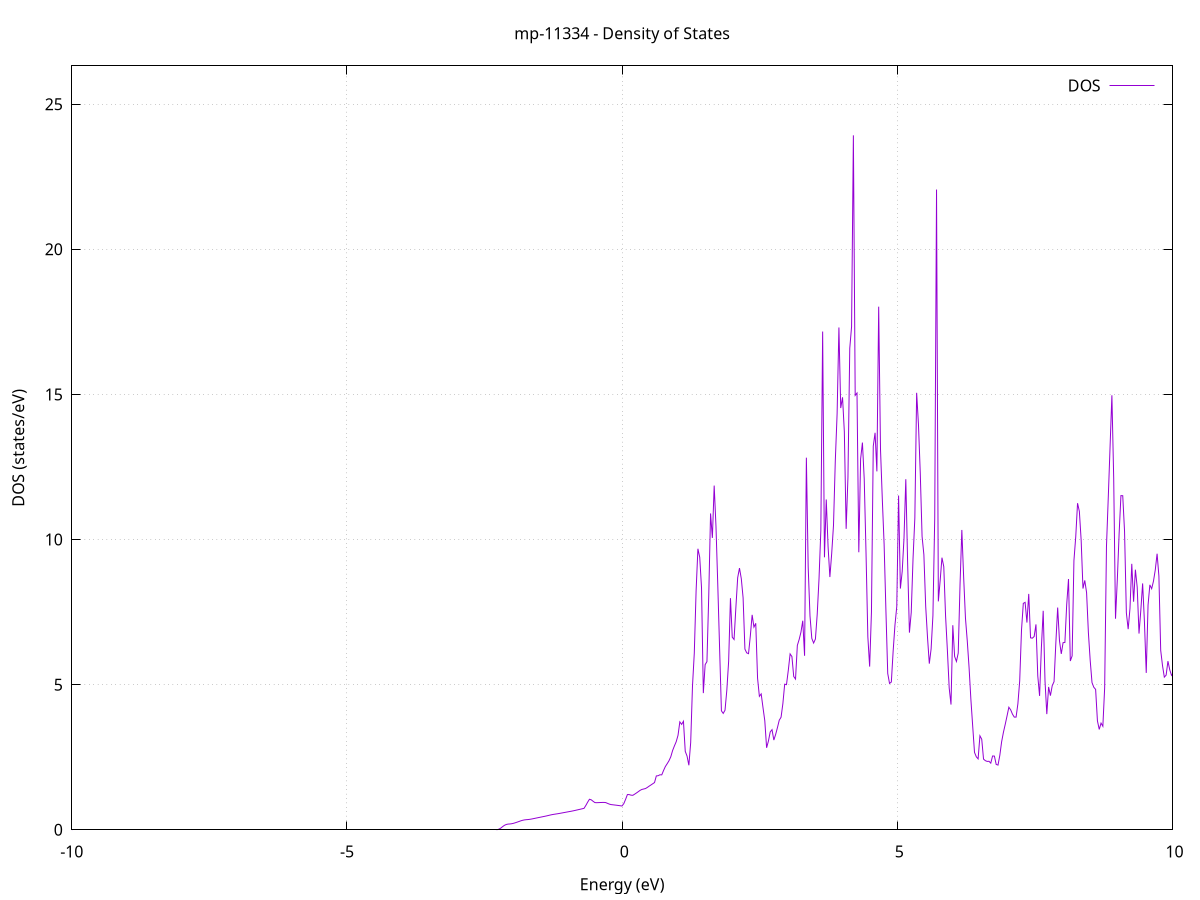 set title 'mp-11334 - Density of States'
set xlabel 'Energy (eV)'
set ylabel 'DOS (states/eV)'
set grid
set xrange [-10:10]
set yrange [0:26.321]
set xzeroaxis lt -1
set terminal png size 800,600
set output 'mp-11334_dos_gnuplot.png'
plot '-' using 1:2 with lines title 'DOS'
-35.117400 0.000000
-35.084600 0.000000
-35.051700 0.000000
-35.018900 0.000000
-34.986000 0.000000
-34.953200 0.000000
-34.920300 0.000000
-34.887500 0.000000
-34.854600 0.000000
-34.821800 0.000000
-34.788900 0.000000
-34.756100 0.000000
-34.723200 0.000000
-34.690400 0.000000
-34.657500 0.000000
-34.624700 0.000000
-34.591800 0.000000
-34.559000 0.000000
-34.526200 0.000000
-34.493300 0.000000
-34.460500 0.000000
-34.427600 0.000000
-34.394800 0.000000
-34.361900 0.000000
-34.329100 0.000000
-34.296200 0.000000
-34.263400 0.000000
-34.230500 0.000000
-34.197700 0.000000
-34.164800 0.000000
-34.132000 0.000000
-34.099100 0.000000
-34.066300 0.000000
-34.033400 0.000000
-34.000600 0.000000
-33.967700 0.000000
-33.934900 0.000000
-33.902000 0.000000
-33.869200 0.000000
-33.836300 0.000000
-33.803500 0.000000
-33.770700 0.000000
-33.737800 0.000000
-33.705000 0.000000
-33.672100 0.000000
-33.639300 0.000000
-33.606400 0.000000
-33.573600 0.000000
-33.540700 0.000000
-33.507900 0.000000
-33.475000 0.000000
-33.442200 0.000000
-33.409300 0.000000
-33.376500 0.000000
-33.343600 0.000000
-33.310800 0.000000
-33.277900 0.000000
-33.245100 0.000000
-33.212200 0.000000
-33.179400 0.000000
-33.146500 0.000000
-33.113700 0.000000
-33.080800 0.000000
-33.048000 0.000000
-33.015100 0.000000
-32.982300 0.000000
-32.949500 0.000000
-32.916600 0.000000
-32.883800 0.000000
-32.850900 0.000000
-32.818100 0.000000
-32.785200 0.000000
-32.752400 0.000000
-32.719500 0.000000
-32.686700 0.000000
-32.653800 0.000000
-32.621000 0.000000
-32.588100 0.000000
-32.555300 0.000000
-32.522400 0.000000
-32.489600 0.000000
-32.456700 0.000000
-32.423900 0.000000
-32.391000 0.000000
-32.358200 0.000000
-32.325300 0.000000
-32.292500 0.000000
-32.259600 0.000000
-32.226800 0.000000
-32.194000 0.000000
-32.161100 0.000000
-32.128300 0.988600
-32.095400 27.960000
-32.062600 22.771400
-32.029700 13.145800
-31.996900 8.906300
-31.964000 8.669000
-31.931200 8.604200
-31.898300 6.334000
-31.865500 6.884900
-31.832600 6.093400
-31.799800 6.168900
-31.766900 8.538000
-31.734100 6.779500
-31.701200 6.915300
-31.668400 13.780200
-31.635500 34.387200
-31.602700 27.023700
-31.569800 28.958200
-31.537000 48.066900
-31.504100 32.496400
-31.471300 47.710400
-31.438400 32.289800
-31.405600 19.684800
-31.372800 36.700000
-31.339900 19.006300
-31.307100 34.430000
-31.274200 24.071400
-31.241400 8.131200
-31.208500 34.260700
-31.175700 56.056600
-31.142800 66.559200
-31.110000 63.268700
-31.077100 154.878400
-31.044300 12.040800
-31.011400 9.840100
-30.978600 9.410600
-30.945700 11.533400
-30.912900 26.258800
-30.880000 31.597900
-30.847200 43.680900
-30.814300 48.342400
-30.781500 64.088300
-30.748600 87.668000
-30.715800 61.389800
-30.682900 8.499900
-30.650100 8.398600
-30.617200 8.318500
-30.584400 9.165100
-30.551600 9.549900
-30.518700 8.683700
-30.485900 8.812300
-30.453000 8.956900
-30.420200 23.557600
-30.387300 22.570300
-30.354500 0.000000
-30.321600 0.000000
-30.288800 0.000000
-30.255900 0.000000
-30.223100 0.000000
-30.190200 0.000000
-30.157400 0.000000
-30.124500 0.000000
-30.091700 0.000000
-30.058800 0.000000
-30.026000 0.000000
-29.993100 0.000000
-29.960300 0.000000
-29.927400 0.000000
-29.894600 0.000000
-29.861700 0.000000
-29.828900 0.000000
-29.796100 0.000000
-29.763200 0.000000
-29.730400 0.000000
-29.697500 0.000000
-29.664700 0.000000
-29.631800 0.000000
-29.599000 0.000000
-29.566100 0.000000
-29.533300 0.000000
-29.500400 0.000000
-29.467600 0.000000
-29.434700 0.000000
-29.401900 0.000000
-29.369000 0.000000
-29.336200 0.000000
-29.303300 0.000000
-29.270500 0.000000
-29.237600 0.000000
-29.204800 0.000000
-29.171900 0.000000
-29.139100 0.000000
-29.106200 0.000000
-29.073400 0.000000
-29.040500 0.000000
-29.007700 0.000000
-28.974900 0.000000
-28.942000 0.000000
-28.909200 0.000000
-28.876300 0.000000
-28.843500 0.000000
-28.810600 0.000000
-28.777800 0.000000
-28.744900 0.000000
-28.712100 0.000000
-28.679200 0.000000
-28.646400 0.000000
-28.613500 0.000000
-28.580700 0.000000
-28.547800 0.000000
-28.515000 0.000000
-28.482100 0.000000
-28.449300 0.000000
-28.416400 0.000000
-28.383600 0.000000
-28.350700 0.000000
-28.317900 0.000000
-28.285000 0.000000
-28.252200 0.000000
-28.219300 0.000000
-28.186500 0.000000
-28.153700 0.000000
-28.120800 0.000000
-28.088000 0.000000
-28.055100 0.000000
-28.022300 0.000000
-27.989400 0.000000
-27.956600 0.000000
-27.923700 0.000000
-27.890900 0.000000
-27.858000 0.000000
-27.825200 0.000000
-27.792300 0.000000
-27.759500 0.000000
-27.726600 0.000000
-27.693800 0.000000
-27.660900 0.000000
-27.628100 0.000000
-27.595200 0.000000
-27.562400 0.000000
-27.529500 0.000000
-27.496700 0.000000
-27.463800 0.000000
-27.431000 0.000000
-27.398200 0.000000
-27.365300 0.000000
-27.332500 0.000000
-27.299600 0.000000
-27.266800 0.000000
-27.233900 0.000000
-27.201100 0.000000
-27.168200 0.000000
-27.135400 0.000000
-27.102500 0.000000
-27.069700 0.000000
-27.036800 0.000000
-27.004000 0.000000
-26.971100 0.000000
-26.938300 0.000000
-26.905400 0.000000
-26.872600 0.000000
-26.839700 0.000000
-26.806900 0.000000
-26.774000 0.000000
-26.741200 0.000000
-26.708300 0.000000
-26.675500 0.000000
-26.642600 0.000000
-26.609800 0.000000
-26.577000 0.000000
-26.544100 0.000000
-26.511300 0.000000
-26.478400 0.000000
-26.445600 0.000000
-26.412700 0.000000
-26.379900 0.000000
-26.347000 0.000000
-26.314200 0.000000
-26.281300 0.000000
-26.248500 0.000000
-26.215600 0.000000
-26.182800 0.000000
-26.149900 0.000000
-26.117100 0.000000
-26.084200 0.000000
-26.051400 0.000000
-26.018500 0.000000
-25.985700 0.000000
-25.952800 0.000000
-25.920000 0.000000
-25.887100 0.000000
-25.854300 0.000000
-25.821400 0.000000
-25.788600 0.000000
-25.755800 0.000000
-25.722900 0.000000
-25.690100 0.000000
-25.657200 0.000000
-25.624400 0.000000
-25.591500 0.000000
-25.558700 0.000000
-25.525800 0.000000
-25.493000 0.000000
-25.460100 0.000000
-25.427300 0.000000
-25.394400 0.000000
-25.361600 0.000000
-25.328700 0.000000
-25.295900 0.000000
-25.263000 0.000000
-25.230200 0.000000
-25.197300 0.000000
-25.164500 0.000000
-25.131600 0.000000
-25.098800 0.000000
-25.065900 0.000000
-25.033100 0.000000
-25.000300 0.000000
-24.967400 0.000000
-24.934600 0.000000
-24.901700 0.000000
-24.868900 0.000000
-24.836000 0.000000
-24.803200 0.000000
-24.770300 0.000000
-24.737500 0.000000
-24.704600 0.000000
-24.671800 0.000000
-24.638900 0.000000
-24.606100 0.000000
-24.573200 0.000000
-24.540400 0.000000
-24.507500 0.000000
-24.474700 0.000000
-24.441800 0.000000
-24.409000 0.000000
-24.376100 0.000000
-24.343300 0.000000
-24.310400 0.000000
-24.277600 0.000000
-24.244700 0.000000
-24.211900 0.000000
-24.179100 0.000000
-24.146200 0.000000
-24.113400 0.000000
-24.080500 0.000000
-24.047700 0.000000
-24.014800 0.000000
-23.982000 0.000000
-23.949100 0.000000
-23.916300 0.000000
-23.883400 0.000000
-23.850600 0.000000
-23.817700 0.000000
-23.784900 0.000000
-23.752000 0.000000
-23.719200 0.000000
-23.686300 0.000000
-23.653500 0.000000
-23.620600 0.000000
-23.587800 0.000000
-23.554900 0.000000
-23.522100 0.000000
-23.489200 0.000000
-23.456400 0.000000
-23.423600 0.000000
-23.390700 0.000000
-23.357900 0.000000
-23.325000 0.000000
-23.292200 0.000000
-23.259300 0.000000
-23.226500 0.000000
-23.193600 0.000000
-23.160800 0.000000
-23.127900 0.000000
-23.095100 0.000000
-23.062200 0.000000
-23.029400 0.000000
-22.996500 0.000000
-22.963700 0.000000
-22.930800 0.000000
-22.898000 0.000000
-22.865100 0.000000
-22.832300 0.000000
-22.799400 0.000000
-22.766600 0.000000
-22.733700 0.000000
-22.700900 0.000000
-22.668000 0.000000
-22.635200 0.000000
-22.602400 0.000000
-22.569500 0.000000
-22.536700 0.000000
-22.503800 0.000000
-22.471000 0.000000
-22.438100 0.000000
-22.405300 0.000000
-22.372400 0.000000
-22.339600 0.000000
-22.306700 0.000000
-22.273900 0.000000
-22.241000 0.000000
-22.208200 0.000000
-22.175300 0.000000
-22.142500 0.000000
-22.109600 0.000000
-22.076800 0.000000
-22.043900 0.000000
-22.011100 0.000000
-21.978200 0.000000
-21.945400 0.000000
-21.912500 0.000000
-21.879700 0.000000
-21.846800 0.000000
-21.814000 0.000000
-21.781200 0.000000
-21.748300 0.000000
-21.715500 0.000000
-21.682600 0.000000
-21.649800 0.000000
-21.616900 0.000000
-21.584100 0.000000
-21.551200 0.000000
-21.518400 0.000000
-21.485500 0.000000
-21.452700 0.000000
-21.419800 0.000000
-21.387000 0.000000
-21.354100 0.000000
-21.321300 0.000000
-21.288400 0.000000
-21.255600 0.000000
-21.222700 0.000000
-21.189900 0.000000
-21.157000 0.000000
-21.124200 0.000000
-21.091300 0.000000
-21.058500 0.000000
-21.025700 0.000000
-20.992800 0.000000
-20.960000 0.000000
-20.927100 0.000000
-20.894300 0.000000
-20.861400 0.000000
-20.828600 0.000000
-20.795700 0.000000
-20.762900 0.000000
-20.730000 0.000000
-20.697200 0.000000
-20.664300 0.000000
-20.631500 0.000000
-20.598600 0.000000
-20.565800 0.000000
-20.532900 0.000000
-20.500100 0.000000
-20.467200 0.000000
-20.434400 0.000000
-20.401500 0.000000
-20.368700 0.000000
-20.335800 0.000000
-20.303000 0.000000
-20.270100 0.000000
-20.237300 0.000000
-20.204500 0.000000
-20.171600 0.000000
-20.138800 0.000000
-20.105900 0.000000
-20.073100 0.000000
-20.040200 0.000000
-20.007400 0.000000
-19.974500 0.000000
-19.941700 0.000000
-19.908800 0.000000
-19.876000 0.000000
-19.843100 0.000000
-19.810300 0.000000
-19.777400 0.000000
-19.744600 0.000000
-19.711700 0.000000
-19.678900 0.000000
-19.646000 0.000000
-19.613200 0.000000
-19.580300 0.000000
-19.547500 0.000000
-19.514600 0.000000
-19.481800 0.000000
-19.448900 0.000000
-19.416100 0.000000
-19.383300 0.000000
-19.350400 0.000000
-19.317600 0.000000
-19.284700 0.000000
-19.251900 0.000000
-19.219000 0.000000
-19.186200 0.000000
-19.153300 0.000000
-19.120500 0.000000
-19.087600 0.000000
-19.054800 0.000000
-19.021900 0.000000
-18.989100 0.000000
-18.956200 0.000000
-18.923400 0.000000
-18.890500 0.000000
-18.857700 0.000000
-18.824800 0.000000
-18.792000 0.000000
-18.759100 0.000000
-18.726300 0.000000
-18.693400 0.000000
-18.660600 0.000000
-18.627800 0.000000
-18.594900 0.000000
-18.562100 0.000000
-18.529200 0.000000
-18.496400 0.000000
-18.463500 0.000000
-18.430700 0.000000
-18.397800 0.000000
-18.365000 0.000000
-18.332100 0.000000
-18.299300 0.000000
-18.266400 0.000000
-18.233600 0.000000
-18.200700 0.000000
-18.167900 0.000000
-18.135000 0.000000
-18.102200 0.000000
-18.069300 0.000000
-18.036500 0.000000
-18.003600 0.000000
-17.970800 0.000000
-17.937900 0.000000
-17.905100 0.000000
-17.872200 0.000000
-17.839400 0.000000
-17.806600 0.000000
-17.773700 0.000000
-17.740900 0.000000
-17.708000 0.000000
-17.675200 0.000000
-17.642300 0.000000
-17.609500 0.000000
-17.576600 0.000000
-17.543800 0.000000
-17.510900 0.000000
-17.478100 0.000000
-17.445200 0.000000
-17.412400 0.000000
-17.379500 0.000000
-17.346700 0.000000
-17.313800 0.000000
-17.281000 0.000000
-17.248100 0.000000
-17.215300 0.000000
-17.182400 0.000000
-17.149600 0.000000
-17.116700 0.000000
-17.083900 0.000000
-17.051000 0.000000
-17.018200 0.000000
-16.985400 0.000000
-16.952500 0.000000
-16.919700 0.000000
-16.886800 0.000000
-16.854000 0.000000
-16.821100 0.000000
-16.788300 0.000000
-16.755400 0.000000
-16.722600 0.000000
-16.689700 0.000000
-16.656900 0.000000
-16.624000 0.000000
-16.591200 0.000000
-16.558300 0.000000
-16.525500 0.000000
-16.492600 0.000000
-16.459800 0.000000
-16.426900 0.000000
-16.394100 0.000000
-16.361200 0.000000
-16.328400 0.000000
-16.295500 0.000000
-16.262700 0.000000
-16.229900 0.000000
-16.197000 0.000000
-16.164200 0.000000
-16.131300 0.000000
-16.098500 0.000000
-16.065600 0.000000
-16.032800 0.000000
-15.999900 0.000000
-15.967100 0.000000
-15.934200 0.000000
-15.901400 0.000000
-15.868500 0.000000
-15.835700 0.000000
-15.802800 0.000000
-15.770000 0.000000
-15.737100 0.000000
-15.704300 0.000000
-15.671400 0.000000
-15.638600 0.000000
-15.605700 0.000000
-15.572900 0.000000
-15.540000 0.000000
-15.507200 0.000000
-15.474300 0.000000
-15.441500 0.000000
-15.408700 0.000000
-15.375800 0.000000
-15.343000 0.000000
-15.310100 0.000000
-15.277300 0.000000
-15.244400 0.000000
-15.211600 0.000000
-15.178700 0.000000
-15.145900 0.000000
-15.113000 0.000000
-15.080200 0.000000
-15.047300 0.000000
-15.014500 0.000000
-14.981600 0.000000
-14.948800 0.000000
-14.915900 0.000000
-14.883100 0.000000
-14.850200 0.000000
-14.817400 0.000000
-14.784500 0.000000
-14.751700 0.000000
-14.718800 0.000000
-14.686000 0.000000
-14.653200 0.000000
-14.620300 0.000000
-14.587500 0.000000
-14.554600 0.000000
-14.521800 0.000000
-14.488900 0.000000
-14.456100 0.000000
-14.423200 0.000000
-14.390400 0.000000
-14.357500 0.000000
-14.324700 0.000000
-14.291800 0.000000
-14.259000 0.000000
-14.226100 0.000000
-14.193300 0.000000
-14.160400 0.000000
-14.127600 0.000000
-14.094700 0.000000
-14.061900 0.000000
-14.029000 0.000000
-13.996200 0.000000
-13.963300 0.000000
-13.930500 0.000000
-13.897600 0.000000
-13.864800 0.000000
-13.832000 0.000000
-13.799100 0.000000
-13.766300 0.000000
-13.733400 0.000000
-13.700600 0.000000
-13.667700 0.000000
-13.634900 0.000000
-13.602000 0.000000
-13.569200 0.000000
-13.536300 0.000000
-13.503500 0.000000
-13.470600 0.000000
-13.437800 0.000000
-13.404900 0.000000
-13.372100 0.000000
-13.339200 0.000000
-13.306400 0.000000
-13.273500 0.000000
-13.240700 0.000000
-13.207800 0.000000
-13.175000 0.000000
-13.142100 0.000000
-13.109300 0.000000
-13.076400 0.000000
-13.043600 0.000000
-13.010800 0.000000
-12.977900 0.000000
-12.945100 0.000000
-12.912200 0.000000
-12.879400 0.000000
-12.846500 0.000000
-12.813700 0.000000
-12.780800 0.000000
-12.748000 0.000000
-12.715100 0.000000
-12.682300 0.000000
-12.649400 0.000000
-12.616600 0.000000
-12.583700 0.000000
-12.550900 0.000000
-12.518000 0.000000
-12.485200 0.000000
-12.452300 0.000000
-12.419500 0.000000
-12.386600 0.000000
-12.353800 0.000000
-12.320900 0.000000
-12.288100 0.000000
-12.255300 0.000000
-12.222400 0.000000
-12.189600 0.000000
-12.156700 0.000000
-12.123900 0.000000
-12.091000 0.000000
-12.058200 0.000000
-12.025300 0.000000
-11.992500 0.000000
-11.959600 0.000000
-11.926800 0.000000
-11.893900 0.000000
-11.861100 0.000000
-11.828200 0.000000
-11.795400 0.000000
-11.762500 0.000000
-11.729700 0.000000
-11.696800 0.000000
-11.664000 0.000000
-11.631100 0.000000
-11.598300 0.000000
-11.565400 0.000000
-11.532600 0.000000
-11.499700 0.000000
-11.466900 0.000000
-11.434100 0.000000
-11.401200 0.000000
-11.368400 0.000000
-11.335500 0.000000
-11.302700 0.000000
-11.269800 0.000000
-11.237000 0.000000
-11.204100 0.000000
-11.171300 0.000000
-11.138400 0.000000
-11.105600 0.000000
-11.072700 0.000000
-11.039900 0.000000
-11.007000 0.000000
-10.974200 0.000000
-10.941300 0.000000
-10.908500 0.000000
-10.875600 0.000000
-10.842800 0.000000
-10.809900 0.000000
-10.777100 0.000000
-10.744200 0.000000
-10.711400 0.000000
-10.678500 0.000000
-10.645700 0.000000
-10.612900 0.000000
-10.580000 0.000000
-10.547200 0.000000
-10.514300 0.000000
-10.481500 0.000000
-10.448600 0.000000
-10.415800 0.000000
-10.382900 0.000000
-10.350100 0.000000
-10.317200 0.000000
-10.284400 0.000000
-10.251500 0.000000
-10.218700 0.000000
-10.185800 0.000000
-10.153000 0.000000
-10.120100 0.000000
-10.087300 0.000000
-10.054400 0.000000
-10.021600 0.000000
-9.988700 0.000000
-9.955900 0.000000
-9.923000 0.000000
-9.890200 0.000000
-9.857400 0.000000
-9.824500 0.000000
-9.791700 0.000000
-9.758800 0.000000
-9.726000 0.000000
-9.693100 0.000000
-9.660300 0.000000
-9.627400 0.000000
-9.594600 0.000000
-9.561700 0.000000
-9.528900 0.000000
-9.496000 0.000000
-9.463200 0.000000
-9.430300 0.000000
-9.397500 0.000000
-9.364600 0.000000
-9.331800 0.000000
-9.298900 0.000000
-9.266100 0.000000
-9.233200 0.000000
-9.200400 0.000000
-9.167500 0.000000
-9.134700 0.000000
-9.101800 0.000000
-9.069000 0.000000
-9.036200 0.000000
-9.003300 0.000000
-8.970500 0.000000
-8.937600 0.000000
-8.904800 0.000000
-8.871900 0.000000
-8.839100 0.000000
-8.806200 0.000000
-8.773400 0.000000
-8.740500 0.000000
-8.707700 0.000000
-8.674800 0.000000
-8.642000 0.000000
-8.609100 0.000000
-8.576300 0.000000
-8.543400 0.000000
-8.510600 0.000000
-8.477700 0.000000
-8.444900 0.000000
-8.412000 0.000000
-8.379200 0.000000
-8.346300 0.000000
-8.313500 0.000000
-8.280700 0.000000
-8.247800 0.000000
-8.215000 0.000000
-8.182100 0.000000
-8.149300 0.000000
-8.116400 0.000000
-8.083600 0.000000
-8.050700 0.000000
-8.017900 0.000000
-7.985000 0.000000
-7.952200 0.000000
-7.919300 0.000000
-7.886500 0.000000
-7.853600 0.000000
-7.820800 0.000000
-7.787900 0.000000
-7.755100 0.000000
-7.722200 0.000000
-7.689400 0.000000
-7.656500 0.000000
-7.623700 0.000000
-7.590800 0.000000
-7.558000 0.000000
-7.525100 0.000000
-7.492300 0.000000
-7.459500 0.000000
-7.426600 0.000000
-7.393800 0.000000
-7.360900 0.000000
-7.328100 0.000000
-7.295200 0.000000
-7.262400 0.000000
-7.229500 0.000000
-7.196700 0.000000
-7.163800 0.000000
-7.131000 0.000000
-7.098100 0.000000
-7.065300 0.000000
-7.032400 0.000000
-6.999600 0.000000
-6.966700 0.000000
-6.933900 0.000000
-6.901000 0.000000
-6.868200 0.000000
-6.835300 0.000000
-6.802500 0.000000
-6.769600 0.000000
-6.736800 0.000000
-6.703900 0.000000
-6.671100 0.000000
-6.638300 0.000000
-6.605400 0.000000
-6.572600 0.000000
-6.539700 0.000000
-6.506900 0.000000
-6.474000 0.000000
-6.441200 0.000000
-6.408300 0.000000
-6.375500 0.000000
-6.342600 0.000000
-6.309800 0.000000
-6.276900 0.000000
-6.244100 0.000000
-6.211200 0.000000
-6.178400 0.000000
-6.145500 0.000000
-6.112700 0.000000
-6.079800 0.000000
-6.047000 0.000000
-6.014100 0.000000
-5.981300 0.000000
-5.948400 0.000000
-5.915600 0.000000
-5.882800 0.000000
-5.849900 0.000000
-5.817100 0.000000
-5.784200 0.000000
-5.751400 0.000000
-5.718500 0.000000
-5.685700 0.000000
-5.652800 0.000000
-5.620000 0.000000
-5.587100 0.000000
-5.554300 0.000000
-5.521400 0.000000
-5.488600 0.000000
-5.455700 0.000000
-5.422900 0.000000
-5.390000 0.000000
-5.357200 0.000000
-5.324300 0.000000
-5.291500 0.000000
-5.258600 0.000000
-5.225800 0.000000
-5.192900 0.000000
-5.160100 0.000000
-5.127200 0.000000
-5.094400 0.000000
-5.061600 0.000000
-5.028700 0.000000
-4.995900 0.000000
-4.963000 0.000000
-4.930200 0.000000
-4.897300 0.000000
-4.864500 0.000000
-4.831600 0.000000
-4.798800 0.000000
-4.765900 0.000000
-4.733100 0.000000
-4.700200 0.000000
-4.667400 0.000000
-4.634500 0.000000
-4.601700 0.000000
-4.568800 0.000000
-4.536000 0.000000
-4.503100 0.000000
-4.470300 0.000000
-4.437400 0.000000
-4.404600 0.000000
-4.371700 0.000000
-4.338900 0.000000
-4.306000 0.000000
-4.273200 0.000000
-4.240400 0.000000
-4.207500 0.000000
-4.174700 0.000000
-4.141800 0.000000
-4.109000 0.000000
-4.076100 0.000000
-4.043300 0.000000
-4.010400 0.000000
-3.977600 0.000000
-3.944700 0.000000
-3.911900 0.000000
-3.879000 0.000000
-3.846200 0.000000
-3.813300 0.000000
-3.780500 0.000000
-3.747600 0.000000
-3.714800 0.000000
-3.681900 0.000000
-3.649100 0.000000
-3.616200 0.000000
-3.583400 0.000000
-3.550500 0.000000
-3.517700 0.000000
-3.484900 0.000000
-3.452000 0.000000
-3.419200 0.000000
-3.386300 0.000000
-3.353500 0.000000
-3.320600 0.000000
-3.287800 0.000000
-3.254900 0.000000
-3.222100 0.000000
-3.189200 0.000000
-3.156400 0.000000
-3.123500 0.000000
-3.090700 0.000000
-3.057800 0.000000
-3.025000 0.000000
-2.992100 0.000000
-2.959300 0.000000
-2.926400 0.000000
-2.893600 0.000000
-2.860700 0.000000
-2.827900 0.000000
-2.795000 0.000000
-2.762200 0.000000
-2.729300 0.000000
-2.696500 0.000000
-2.663700 0.000000
-2.630800 0.000000
-2.598000 0.000000
-2.565100 0.000000
-2.532300 0.000000
-2.499400 0.000000
-2.466600 0.000000
-2.433700 0.000000
-2.400900 0.000000
-2.368000 0.000000
-2.335200 0.000000
-2.302300 0.000000
-2.269500 0.004200
-2.236600 0.023700
-2.203800 0.059200
-2.170900 0.109800
-2.138100 0.154300
-2.105200 0.183100
-2.072400 0.196300
-2.039500 0.200000
-2.006700 0.208700
-1.973800 0.222900
-1.941000 0.242200
-1.908100 0.263200
-1.875300 0.284900
-1.842500 0.307300
-1.809600 0.326300
-1.776800 0.339600
-1.743900 0.347200
-1.711100 0.352300
-1.678200 0.360100
-1.645400 0.370700
-1.612500 0.383600
-1.579700 0.396600
-1.546800 0.409500
-1.514000 0.422400
-1.481100 0.435200
-1.448300 0.448000
-1.415400 0.460700
-1.382600 0.474000
-1.349700 0.488400
-1.316900 0.503600
-1.284000 0.517600
-1.251200 0.529300
-1.218300 0.539000
-1.185500 0.548500
-1.152600 0.559000
-1.119800 0.570300
-1.087000 0.582000
-1.054100 0.593700
-1.021300 0.605300
-0.988400 0.616900
-0.955600 0.628300
-0.922700 0.639600
-0.889900 0.652400
-0.857000 0.666000
-0.824200 0.680500
-0.791300 0.694800
-0.758500 0.709100
-0.725600 0.723700
-0.692800 0.738500
-0.659900 0.837600
-0.627100 0.950200
-0.594200 1.051500
-0.561400 1.031900
-0.528500 0.982900
-0.495700 0.937100
-0.462800 0.932900
-0.430000 0.936200
-0.397100 0.939000
-0.364300 0.941300
-0.331400 0.943000
-0.298600 0.937100
-0.265800 0.910300
-0.232900 0.884400
-0.200100 0.867800
-0.167200 0.860600
-0.134400 0.853100
-0.101500 0.845300
-0.068700 0.837100
-0.035800 0.828400
-0.003000 0.819100
0.029900 0.900400
0.062700 1.048400
0.095600 1.213600
0.128400 1.211900
0.161300 1.192900
0.194100 1.187700
0.227000 1.226500
0.259800 1.268200
0.292700 1.312000
0.325500 1.357600
0.358400 1.389400
0.391200 1.405000
0.424100 1.420700
0.456900 1.458100
0.489700 1.502200
0.522600 1.543000
0.555400 1.584700
0.588300 1.627400
0.621100 1.855400
0.654000 1.862700
0.686800 1.894800
0.719700 1.892200
0.752500 2.042700
0.785400 2.179500
0.818200 2.276100
0.851100 2.378600
0.883900 2.515500
0.916800 2.730200
0.949600 2.889200
0.982500 3.036200
1.015300 3.255600
1.048200 3.717900
1.081000 3.631800
1.113900 3.738600
1.146700 2.701700
1.179600 2.537300
1.212400 2.222800
1.245300 3.003100
1.278100 4.951100
1.310900 6.086900
1.343800 8.234700
1.376600 9.682300
1.409500 9.390000
1.442300 8.341300
1.475200 4.708900
1.508000 5.689000
1.540900 5.795700
1.573700 8.076700
1.606600 10.899100
1.639400 10.055700
1.672300 11.859500
1.705100 10.449700
1.738000 8.414000
1.770800 6.251300
1.803700 4.098500
1.836500 4.009600
1.869400 4.121200
1.902200 4.811300
1.935100 5.804900
1.967900 7.981500
2.000800 6.636000
2.033600 6.556700
2.066500 7.659300
2.099300 8.686900
2.132100 9.016200
2.165000 8.651900
2.197800 7.991800
2.230700 6.225900
2.263500 6.095400
2.296400 6.068100
2.329200 6.681200
2.362100 7.405300
2.394900 6.984100
2.427800 7.114100
2.460600 5.224000
2.493500 4.598300
2.526300 4.681000
2.559200 4.211300
2.592000 3.754900
2.624900 2.825300
2.657700 3.056600
2.690600 3.371000
2.723400 3.449700
2.756300 3.090800
2.789100 3.284800
2.822000 3.521700
2.854800 3.775900
2.887600 3.877800
2.920500 4.347800
2.953300 5.015800
2.986200 5.001500
3.019000 5.495800
3.051900 6.060200
3.084700 5.969400
3.117600 5.281900
3.150400 5.192800
3.183300 6.352400
3.216100 6.555500
3.249000 6.809800
3.281800 7.203300
3.314700 5.994200
3.347500 12.820800
3.380400 9.053100
3.413200 7.369600
3.446100 6.594200
3.478900 6.434100
3.511800 6.573100
3.544600 7.428900
3.577500 8.661500
3.610300 10.311100
3.643200 17.167500
3.676000 9.388100
3.708800 11.380100
3.741700 9.759700
3.774500 8.709200
3.807400 9.515400
3.840200 10.485600
3.873100 12.714500
3.905900 14.331000
3.938800 17.307200
3.971600 14.530800
4.004500 14.901400
4.037300 13.717100
4.070200 10.369000
4.103000 12.141700
4.135900 16.590000
4.168700 17.334400
4.201600 23.928400
4.234400 14.968500
4.267300 15.048000
4.300100 9.562700
4.333000 12.774500
4.365800 13.341100
4.398700 12.084700
4.431500 9.529000
4.464400 6.649500
4.497200 5.622200
4.530000 7.501700
4.562900 13.217400
4.595700 13.678400
4.628600 12.348100
4.661400 18.023300
4.694300 13.114000
4.727100 11.395400
4.760000 9.841300
4.792800 7.552700
4.825700 5.386700
4.858500 5.041300
4.891400 5.091600
4.924200 6.156000
4.957100 7.056000
4.989900 7.689200
5.022800 11.516200
5.055600 8.311100
5.088500 8.896300
5.121300 10.042000
5.154200 12.078700
5.187000 9.223900
5.219900 6.793200
5.252700 7.483900
5.285500 9.339200
5.318400 10.743000
5.351200 15.055200
5.384100 13.964300
5.416900 12.295100
5.449800 10.108100
5.482600 9.476700
5.515500 7.699900
5.548300 6.636000
5.581200 5.724100
5.614000 6.231700
5.646900 7.380600
5.679700 10.742300
5.712600 22.060900
5.745400 7.869800
5.778300 8.586000
5.811100 9.376100
5.844000 9.065200
5.876800 7.365800
5.909700 6.180200
5.942500 4.886500
5.975400 4.314100
6.008200 7.047800
6.041100 5.973300
6.073900 5.799400
6.106700 6.089300
6.139600 8.452500
6.172400 10.330300
6.205300 8.695600
6.238100 7.291700
6.271000 6.505600
6.303800 5.586500
6.336700 4.489000
6.369500 3.570900
6.402400 2.666300
6.435200 2.514700
6.468100 2.443000
6.500900 3.238300
6.533800 3.119600
6.566600 2.434200
6.599500 2.381300
6.632300 2.355400
6.665200 2.359900
6.698000 2.295800
6.730900 2.542000
6.763700 2.539200
6.796600 2.250600
6.829400 2.229300
6.862300 2.562000
6.895100 3.029600
6.927900 3.357900
6.960800 3.632700
6.993600 3.921500
7.026500 4.221900
7.059300 4.133100
7.092200 3.984700
7.125000 3.882500
7.157900 3.882000
7.190700 4.343200
7.223600 5.129400
7.256400 6.882900
7.289300 7.801900
7.322100 7.836500
7.355000 7.139200
7.387800 8.126600
7.420700 6.613600
7.453500 6.602200
7.486400 6.659600
7.519200 7.076500
7.552100 5.299400
7.584900 4.612200
7.617800 6.284700
7.650600 7.545600
7.683400 5.128300
7.716300 3.985900
7.749100 4.922100
7.782000 4.622300
7.814800 4.966100
7.847700 5.104000
7.880500 6.445100
7.913400 7.657200
7.946200 6.517600
7.979100 6.060200
8.011900 6.447400
8.044800 6.454800
8.077600 7.757700
8.110500 8.640800
8.143300 5.814800
8.176200 5.990700
8.209000 9.272100
8.241900 10.096300
8.274700 11.252900
8.307600 10.972100
8.340400 9.973800
8.373300 8.311700
8.406100 8.592900
8.439000 8.169300
8.471800 6.789900
8.504600 5.834900
8.537500 5.072300
8.570300 4.910900
8.603200 4.837100
8.636000 3.753500
8.668900 3.458200
8.701700 3.675100
8.734600 3.565800
8.767400 4.896600
8.800300 9.762300
8.833100 11.452400
8.866000 13.216000
8.898800 14.970600
8.931700 12.107700
8.964500 7.271200
8.997400 8.619200
9.030200 10.206200
9.063100 11.514200
9.095900 11.510500
9.128800 10.277300
9.161600 7.477000
9.194500 6.912900
9.227300 7.621400
9.260100 9.164500
9.293000 7.859200
9.325800 8.962200
9.358700 8.359300
9.391500 6.761100
9.424400 7.561500
9.457200 8.489000
9.490100 7.160500
9.522900 5.405800
9.555800 7.745100
9.588600 8.438900
9.621500 8.306400
9.654300 8.565800
9.687200 8.956600
9.720000 9.511400
9.752900 8.743000
9.785700 6.181400
9.818600 5.655800
9.851400 5.259600
9.884300 5.327800
9.917100 5.810700
9.950000 5.511800
9.982800 5.321300
10.015700 5.409200
10.048500 5.657200
10.081300 5.112900
10.114200 7.066400
10.147000 7.277400
10.179900 8.129400
10.212700 8.604800
10.245600 10.347200
10.278400 7.118700
10.311300 6.713700
10.344100 5.722900
10.377000 8.766400
10.409800 12.788700
10.442700 9.887100
10.475500 8.042800
10.508400 6.235200
10.541200 7.231700
10.574100 8.948500
10.606900 10.128000
10.639800 15.477000
10.672600 14.485000
10.705500 12.574500
10.738300 7.165400
10.771200 11.683700
10.804000 13.391500
10.836900 11.758300
10.869700 12.040700
10.902500 8.596200
10.935400 6.976200
10.968200 8.853600
11.001100 13.088400
11.033900 14.083100
11.066800 12.384400
11.099600 11.398600
11.132500 9.888000
11.165300 8.564300
11.198200 7.398100
11.231000 6.909200
11.263900 8.392800
11.296700 8.865000
11.329600 9.609400
11.362400 7.575000
11.395300 7.357700
11.428100 7.116800
11.461000 6.237600
11.493800 6.038200
11.526700 6.019000
11.559500 5.795700
11.592400 5.893700
11.625200 5.074000
11.658000 4.488300
11.690900 4.094000
11.723700 4.075800
11.756600 5.046500
11.789400 5.541200
11.822300 5.199200
11.855100 4.960300
11.888000 4.815900
11.920800 4.751200
11.953700 4.288700
11.986500 4.268900
12.019400 4.015300
12.052200 3.833000
12.085100 3.912400
12.117900 4.288500
12.150800 3.743100
12.183600 3.672600
12.216500 3.649100
12.249300 3.958300
12.282200 3.997100
12.315000 4.022200
12.347900 3.844000
12.380700 3.845200
12.413600 3.910000
12.446400 4.311100
12.479200 4.330300
12.512100 3.902000
12.544900 3.467800
12.577800 3.452200
12.610600 3.460600
12.643500 3.527300
12.676300 3.628400
12.709200 3.704800
12.742000 3.535200
12.774900 3.471300
12.807700 3.576700
12.840600 3.531800
12.873400 3.510600
12.906300 4.494100
12.939100 4.917300
12.972000 4.011200
13.004800 4.043200
13.037700 3.871700
13.070500 3.849500
13.103400 4.022700
13.136200 3.664300
13.169100 3.769400
13.201900 3.770400
13.234800 3.716500
13.267600 3.729700
13.300400 3.658100
13.333300 3.474300
13.366100 3.216500
13.399000 2.917200
13.431800 2.600700
13.464700 2.567400
13.497500 2.520400
13.530400 2.435000
13.563200 2.382700
13.596100 2.359200
13.628900 2.271300
13.661800 2.330300
13.694600 2.377700
13.727500 2.442600
13.760300 2.425800
13.793200 2.426200
13.826000 2.448600
13.858900 2.541800
13.891700 2.644400
13.924600 2.761100
13.957400 2.855600
13.990300 2.831800
14.023100 2.703400
14.055900 2.584100
14.088800 2.471500
14.121600 2.580500
14.154500 2.453200
14.187300 2.340100
14.220200 2.296700
14.253000 2.241400
14.285900 2.256800
14.318700 2.283200
14.351600 2.176400
14.384400 2.131000
14.417300 2.161500
14.450100 2.312700
14.483000 2.362100
14.515800 2.432100
14.548700 2.562600
14.581500 2.507100
14.614400 2.341800
14.647200 2.011400
14.680100 1.762600
14.712900 1.612800
14.745800 1.571800
14.778600 1.531900
14.811500 1.492300
14.844300 1.453000
14.877100 1.473000
14.910000 1.729700
14.942800 2.046800
14.975700 1.828200
15.008500 1.806200
15.041400 1.801500
15.074200 1.815200
15.107100 1.886700
15.139900 2.225600
15.172800 2.270200
15.205600 2.310300
15.238500 2.182300
15.271300 1.733900
15.304200 1.359300
15.337000 1.506100
15.369900 1.565200
15.402700 1.624000
15.435600 1.668500
15.468400 1.687900
15.501300 1.693000
15.534100 1.662900
15.567000 1.481000
15.599800 1.151000
15.632700 0.801800
15.665500 0.437600
15.698300 0.000000
15.731200 0.054100
15.764000 0.179800
15.796900 0.358200
15.829700 0.786300
15.862600 0.956200
15.895400 1.121800
15.928300 1.303600
15.961100 1.503900
15.994000 1.782600
16.026800 2.585600
16.059700 2.910000
16.092500 3.176900
16.125400 3.386400
16.158200 3.558200
16.191100 3.561200
16.223900 3.459600
16.256800 3.411200
16.289600 2.971000
16.322500 2.907800
16.355300 2.981000
16.388200 3.258800
16.421000 3.552200
16.453800 3.937800
16.486700 4.320400
16.519500 4.819800
16.552400 5.858700
16.585200 6.877500
16.618100 6.542600
16.650900 6.502600
16.683800 7.270900
16.716600 6.965300
16.749500 6.540900
16.782300 5.975600
16.815200 4.599200
16.848000 3.231900
16.880900 2.800700
16.913700 2.562600
16.946600 2.304300
16.979400 2.214200
17.012300 2.289800
17.045100 2.334900
17.078000 2.653000
17.110800 2.783600
17.143700 2.892500
17.176500 3.147200
17.209400 2.973900
17.242200 3.742100
17.275000 3.309300
17.307900 3.117300
17.340700 2.921400
17.373600 2.722000
17.406400 2.594600
17.439300 2.197700
17.472100 2.267100
17.505000 2.387300
17.537800 2.562000
17.570700 2.919500
17.603500 3.043200
17.636400 3.040900
17.669200 2.955000
17.702100 2.884600
17.734900 2.822200
17.767800 2.586600
17.800600 2.518600
17.833500 2.830800
17.866300 2.335200
17.899200 2.294000
17.932000 2.219000
17.964900 2.075500
17.997700 2.022600
18.030500 1.912600
18.063400 1.668100
18.096200 1.441000
18.129100 1.404000
18.161900 1.635300
18.194800 1.620800
18.227600 1.624500
18.260500 1.548700
18.293300 1.520600
18.326200 1.491800
18.359000 1.466700
18.391900 1.457900
18.424700 1.455200
18.457600 1.446400
18.490400 1.385400
18.523300 1.363600
18.556100 1.350500
18.589000 1.367800
18.621800 1.451300
18.654700 1.496400
18.687500 1.556300
18.720400 1.630800
18.753200 1.720200
18.786100 1.903100
18.818900 2.334100
18.851700 2.211400
18.884600 2.298200
18.917400 2.349000
18.950300 2.561700
18.983100 2.836000
19.016000 2.800500
19.048800 3.121300
19.081700 3.616000
19.114500 4.317500
19.147400 5.516900
19.180200 6.355600
19.213100 5.862900
19.245900 5.691300
19.278800 5.720900
19.311600 5.938700
19.344500 5.234300
19.377300 4.867500
19.410200 3.863600
19.443000 3.225100
19.475900 3.411200
19.508700 4.125900
19.541600 4.172000
19.574400 4.440900
19.607300 4.678500
19.640100 4.843200
19.672900 4.925700
19.705800 4.633800
19.738600 4.936800
19.771500 5.617200
19.804300 6.672900
19.837200 6.889800
19.870000 6.717500
19.902900 8.152000
19.935700 7.753900
19.968600 7.741000
20.001400 6.976800
20.034300 5.260000
20.067100 4.699900
20.100000 4.113000
20.132800 4.218900
20.165700 4.876400
20.198500 5.769900
20.231400 10.085700
20.264200 7.885200
20.297100 9.019600
20.329900 10.212500
20.362800 11.066800
20.395600 10.442000
20.428400 8.641900
20.461300 7.803800
20.494100 6.694200
20.527000 6.406500
20.559800 6.633600
20.592700 5.986400
20.625500 6.383800
20.658400 6.533600
20.691200 7.043500
20.724100 6.813200
20.756900 6.632300
20.789800 6.281800
20.822600 5.960100
20.855500 5.869000
20.888300 6.139000
20.921200 6.369200
20.954000 6.154500
20.986900 5.490400
21.019700 5.224100
21.052600 5.428000
21.085400 5.818800
21.118300 5.841700
21.151100 6.564500
21.184000 6.150300
21.216800 6.200800
21.249600 6.261900
21.282500 6.019800
21.315300 5.758200
21.348200 5.505800
21.381000 5.312900
21.413900 5.231400
21.446700 4.938900
21.479600 4.548300
21.512400 4.419700
21.545300 4.320500
21.578100 4.236700
21.611000 4.192000
21.643800 4.215700
21.676700 4.366900
21.709500 3.972300
21.742400 4.073400
21.775200 4.166800
21.808100 4.188400
21.840900 4.801600
21.873800 5.213800
21.906600 5.178800
21.939500 5.245100
21.972300 5.295600
22.005200 5.170400
22.038000 5.113600
22.070800 4.880400
22.103700 4.736200
22.136500 4.623800
22.169400 4.541500
22.202200 4.502800
22.235100 4.593900
22.267900 4.961200
22.300800 4.612400
22.333600 4.728500
22.366500 4.948600
22.399300 5.245000
22.432200 5.550100
22.465000 6.069600
22.497900 6.034200
22.530700 5.576700
22.563600 5.337900
22.596400 5.132600
22.629300 4.915000
22.662100 4.907600
22.695000 5.332400
22.727800 5.877500
22.760700 6.626600
22.793500 7.211900
22.826300 6.591200
22.859200 6.335400
22.892000 5.952700
22.924900 5.553200
22.957700 5.032400
22.990600 4.422500
23.023400 4.334500
23.056300 7.030000
23.089100 5.242600
23.122000 4.937900
23.154800 5.305500
23.187700 6.119700
23.220500 6.808200
23.253400 5.962000
23.286200 6.614500
23.319100 6.849800
23.351900 7.084100
23.384800 5.434100
23.417600 4.283500
23.450500 3.212400
23.483300 2.450400
23.516200 2.512500
23.549000 2.630100
23.581900 3.345800
23.614700 3.852600
23.647500 4.554900
23.680400 4.630700
23.713200 4.871000
23.746100 4.323400
23.778900 3.888100
23.811800 5.613500
23.844600 2.477700
23.877500 2.355400
23.910300 2.242600
23.943200 2.045800
23.976000 2.108600
24.008900 2.143100
24.041700 2.800300
24.074600 3.469700
24.107400 4.129200
24.140300 4.881400
24.173100 5.668500
24.206000 5.019200
24.238800 4.714900
24.271700 6.051400
24.304500 4.925300
24.337400 6.217400
24.370200 5.282300
24.403000 6.394500
24.435900 5.357700
24.468700 5.743600
24.501600 6.426500
24.534400 6.285600
24.567300 5.788100
24.600100 5.878800
24.633000 6.679500
24.665800 6.778700
24.698700 5.177900
24.731500 5.307100
24.764400 5.504100
24.797200 5.661300
24.830100 5.831800
24.862900 5.250800
24.895800 5.003200
24.928600 4.753700
24.961500 4.587100
24.994300 4.417200
25.027200 4.410300
25.060000 4.539100
25.092900 4.199100
25.125700 3.684000
25.158600 3.182100
25.191400 2.730600
25.224200 2.531000
25.257100 2.613100
25.289900 3.066100
25.322800 3.503200
25.355600 3.410900
25.388500 3.516100
25.421300 4.093700
25.454200 4.603300
25.487000 5.250600
25.519900 4.347600
25.552700 4.704800
25.585600 7.741800
25.618400 5.719200
25.651300 5.328200
25.684100 4.857100
25.717000 4.368200
25.749800 3.419600
25.782700 3.348100
25.815500 3.289100
25.848400 3.167200
25.881200 3.135000
25.914100 3.037600
25.946900 3.141700
25.979800 3.300800
26.012600 3.469300
26.045400 3.644200
26.078300 4.008100
26.111100 3.606500
26.144000 3.356300
26.176800 3.356800
26.209700 3.347000
26.242500 3.337200
26.275400 3.364600
26.308200 3.627900
26.341100 4.337300
26.373900 4.450200
26.406800 4.062800
26.439600 4.010000
26.472500 3.795100
26.505300 3.728600
26.538200 3.582500
26.571000 3.346200
26.603900 3.033100
26.636700 2.799300
26.669600 2.813000
26.702400 2.705500
26.735300 2.524900
26.768100 2.366100
26.800900 2.192100
26.833800 1.904300
26.866600 0.816900
26.899500 0.537400
26.932300 0.313200
26.965200 0.224900
26.998000 0.216600
27.030900 0.204900
27.063700 0.189800
27.096600 0.171200
27.129400 0.150600
27.162300 0.129100
27.195100 0.117200
27.228000 0.104800
27.260800 0.091800
27.293700 0.078400
27.326500 0.064300
27.359400 0.049800
27.392200 0.036600
27.425100 0.025400
27.457900 0.016200
27.490800 0.009100
27.523600 0.004100
27.556500 0.001000
27.589300 0.000000
27.622100 0.000000
27.655000 0.000000
27.687800 0.000000
27.720700 0.000000
27.753500 0.000000
27.786400 0.000000
27.819200 0.000000
27.852100 0.000000
27.884900 0.000000
27.917800 0.000000
27.950600 0.000000
27.983500 0.000000
28.016300 0.000000
28.049200 0.000000
28.082000 0.000000
28.114900 0.000000
28.147700 0.000000
28.180600 0.000000
28.213400 0.000000
28.246300 0.000000
28.279100 0.000000
28.312000 0.000000
28.344800 0.000000
28.377700 0.000000
28.410500 0.000000
28.443300 0.000000
28.476200 0.000000
28.509000 0.000000
28.541900 0.000000
28.574700 0.000000
28.607600 0.000000
28.640400 0.000000
28.673300 0.000000
28.706100 0.000000
28.739000 0.000000
28.771800 0.000000
28.804700 0.000000
28.837500 0.000000
28.870400 0.000000
28.903200 0.000000
28.936100 0.000000
28.968900 0.000000
29.001800 0.000000
29.034600 0.000000
29.067500 0.000000
29.100300 0.000000
29.133200 0.000000
29.166000 0.000000
29.198800 0.000000
29.231700 0.000000
29.264500 0.000000
29.297400 0.000000
29.330200 0.000000
29.363100 0.000000
29.395900 0.000000
29.428800 0.000000
29.461600 0.000000
29.494500 0.000000
29.527300 0.000000
29.560200 0.000000
29.593000 0.000000
29.625900 0.000000
29.658700 0.000000
29.691600 0.000000
29.724400 0.000000
29.757300 0.000000
29.790100 0.000000
29.823000 0.000000
29.855800 0.000000
29.888700 0.000000
29.921500 0.000000
29.954400 0.000000
29.987200 0.000000
30.020000 0.000000
30.052900 0.000000
30.085700 0.000000
30.118600 0.000000
30.151400 0.000000
30.184300 0.000000
30.217100 0.000000
30.250000 0.000000
30.282800 0.000000
30.315700 0.000000
30.348500 0.000000
30.381400 0.000000
30.414200 0.000000
30.447100 0.000000
30.479900 0.000000
30.512800 0.000000
30.545600 0.000000
30.578500 0.000000
e
